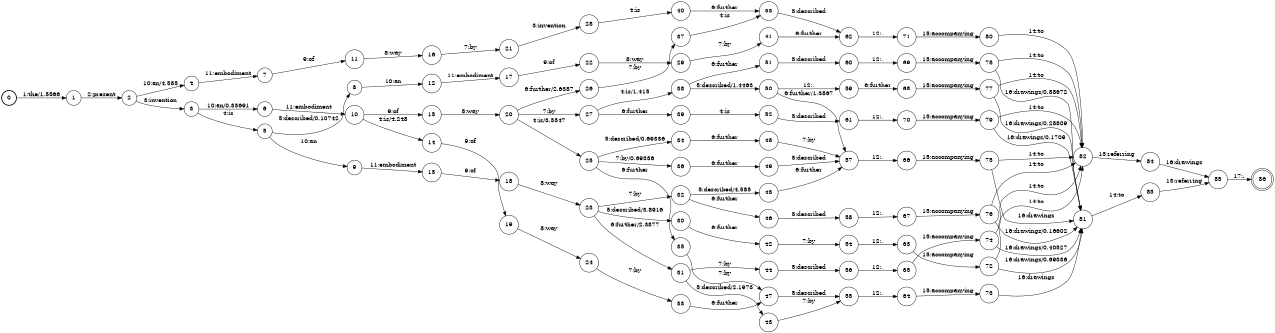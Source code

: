 digraph FST {
rankdir = LR;
size = "8.5,11";
label = "";
center = 1;
orientation = Portrait;
ranksep = "0.4";
nodesep = "0.25";
0 [label = "0", shape = circle, style = bold, fontsize = 14]
	0 -> 1 [label = "1:the/1.5566", fontsize = 14];
1 [label = "1", shape = circle, style = solid, fontsize = 14]
	1 -> 2 [label = "2:present", fontsize = 14];
2 [label = "2", shape = circle, style = solid, fontsize = 14]
	2 -> 3 [label = "3:invention", fontsize = 14];
	2 -> 4 [label = "10:an/4.585", fontsize = 14];
3 [label = "3", shape = circle, style = solid, fontsize = 14]
	3 -> 5 [label = "4:is", fontsize = 14];
	3 -> 6 [label = "10:an/0.33691", fontsize = 14];
4 [label = "4", shape = circle, style = solid, fontsize = 14]
	4 -> 7 [label = "11:embodiment", fontsize = 14];
5 [label = "5", shape = circle, style = solid, fontsize = 14]
	5 -> 8 [label = "5:described/0.10742", fontsize = 14];
	5 -> 9 [label = "10:an", fontsize = 14];
6 [label = "6", shape = circle, style = solid, fontsize = 14]
	6 -> 10 [label = "11:embodiment", fontsize = 14];
7 [label = "7", shape = circle, style = solid, fontsize = 14]
	7 -> 11 [label = "9:of", fontsize = 14];
8 [label = "8", shape = circle, style = solid, fontsize = 14]
	8 -> 12 [label = "10:an", fontsize = 14];
9 [label = "9", shape = circle, style = solid, fontsize = 14]
	9 -> 13 [label = "11:embodiment", fontsize = 14];
10 [label = "10", shape = circle, style = solid, fontsize = 14]
	10 -> 14 [label = "4:is/4.248", fontsize = 14];
	10 -> 15 [label = "9:of", fontsize = 14];
11 [label = "11", shape = circle, style = solid, fontsize = 14]
	11 -> 16 [label = "8:way", fontsize = 14];
12 [label = "12", shape = circle, style = solid, fontsize = 14]
	12 -> 17 [label = "11:embodiment", fontsize = 14];
13 [label = "13", shape = circle, style = solid, fontsize = 14]
	13 -> 18 [label = "9:of", fontsize = 14];
14 [label = "14", shape = circle, style = solid, fontsize = 14]
	14 -> 19 [label = "9:of", fontsize = 14];
15 [label = "15", shape = circle, style = solid, fontsize = 14]
	15 -> 20 [label = "8:way", fontsize = 14];
16 [label = "16", shape = circle, style = solid, fontsize = 14]
	16 -> 21 [label = "7:by", fontsize = 14];
17 [label = "17", shape = circle, style = solid, fontsize = 14]
	17 -> 22 [label = "9:of", fontsize = 14];
18 [label = "18", shape = circle, style = solid, fontsize = 14]
	18 -> 23 [label = "8:way", fontsize = 14];
19 [label = "19", shape = circle, style = solid, fontsize = 14]
	19 -> 24 [label = "8:way", fontsize = 14];
20 [label = "20", shape = circle, style = solid, fontsize = 14]
	20 -> 25 [label = "4:is/3.5547", fontsize = 14];
	20 -> 26 [label = "6:further/2.6387", fontsize = 14];
	20 -> 27 [label = "7:by", fontsize = 14];
21 [label = "21", shape = circle, style = solid, fontsize = 14]
	21 -> 28 [label = "3:invention", fontsize = 14];
22 [label = "22", shape = circle, style = solid, fontsize = 14]
	22 -> 29 [label = "8:way", fontsize = 14];
23 [label = "23", shape = circle, style = solid, fontsize = 14]
	23 -> 30 [label = "5:described/3.8916", fontsize = 14];
	23 -> 31 [label = "6:further/2.3877", fontsize = 14];
	23 -> 32 [label = "7:by", fontsize = 14];
24 [label = "24", shape = circle, style = solid, fontsize = 14]
	24 -> 33 [label = "7:by", fontsize = 14];
25 [label = "25", shape = circle, style = solid, fontsize = 14]
	25 -> 34 [label = "5:described/0.69336", fontsize = 14];
	25 -> 35 [label = "6:further", fontsize = 14];
	25 -> 36 [label = "7:by/0.69336", fontsize = 14];
26 [label = "26", shape = circle, style = solid, fontsize = 14]
	26 -> 37 [label = "7:by", fontsize = 14];
27 [label = "27", shape = circle, style = solid, fontsize = 14]
	27 -> 38 [label = "4:is/1.415", fontsize = 14];
	27 -> 39 [label = "6:further", fontsize = 14];
28 [label = "28", shape = circle, style = solid, fontsize = 14]
	28 -> 40 [label = "4:is", fontsize = 14];
29 [label = "29", shape = circle, style = solid, fontsize = 14]
	29 -> 41 [label = "7:by", fontsize = 14];
30 [label = "30", shape = circle, style = solid, fontsize = 14]
	30 -> 42 [label = "6:further", fontsize = 14];
31 [label = "31", shape = circle, style = solid, fontsize = 14]
	31 -> 43 [label = "5:described/2.1973", fontsize = 14];
	31 -> 44 [label = "7:by", fontsize = 14];
32 [label = "32", shape = circle, style = solid, fontsize = 14]
	32 -> 45 [label = "5:described/4.585", fontsize = 14];
	32 -> 46 [label = "6:further", fontsize = 14];
33 [label = "33", shape = circle, style = solid, fontsize = 14]
	33 -> 47 [label = "6:further", fontsize = 14];
34 [label = "34", shape = circle, style = solid, fontsize = 14]
	34 -> 48 [label = "6:further", fontsize = 14];
35 [label = "35", shape = circle, style = solid, fontsize = 14]
	35 -> 47 [label = "7:by", fontsize = 14];
36 [label = "36", shape = circle, style = solid, fontsize = 14]
	36 -> 49 [label = "6:further", fontsize = 14];
37 [label = "37", shape = circle, style = solid, fontsize = 14]
	37 -> 53 [label = "4:is", fontsize = 14];
38 [label = "38", shape = circle, style = solid, fontsize = 14]
	38 -> 50 [label = "5:described/1.4463", fontsize = 14];
	38 -> 51 [label = "6:further", fontsize = 14];
39 [label = "39", shape = circle, style = solid, fontsize = 14]
	39 -> 52 [label = "4:is", fontsize = 14];
40 [label = "40", shape = circle, style = solid, fontsize = 14]
	40 -> 53 [label = "6:further", fontsize = 14];
41 [label = "41", shape = circle, style = solid, fontsize = 14]
	41 -> 62 [label = "6:further", fontsize = 14];
42 [label = "42", shape = circle, style = solid, fontsize = 14]
	42 -> 54 [label = "7:by", fontsize = 14];
43 [label = "43", shape = circle, style = solid, fontsize = 14]
	43 -> 55 [label = "7:by", fontsize = 14];
44 [label = "44", shape = circle, style = solid, fontsize = 14]
	44 -> 56 [label = "5:described", fontsize = 14];
45 [label = "45", shape = circle, style = solid, fontsize = 14]
	45 -> 57 [label = "6:further", fontsize = 14];
46 [label = "46", shape = circle, style = solid, fontsize = 14]
	46 -> 58 [label = "5:described", fontsize = 14];
47 [label = "47", shape = circle, style = solid, fontsize = 14]
	47 -> 55 [label = "5:described", fontsize = 14];
48 [label = "48", shape = circle, style = solid, fontsize = 14]
	48 -> 57 [label = "7:by", fontsize = 14];
49 [label = "49", shape = circle, style = solid, fontsize = 14]
	49 -> 57 [label = "5:described", fontsize = 14];
50 [label = "50", shape = circle, style = solid, fontsize = 14]
	50 -> 57 [label = "6:further/1.3867", fontsize = 14];
	50 -> 59 [label = "12:,", fontsize = 14];
51 [label = "51", shape = circle, style = solid, fontsize = 14]
	51 -> 60 [label = "5:described", fontsize = 14];
52 [label = "52", shape = circle, style = solid, fontsize = 14]
	52 -> 61 [label = "5:described", fontsize = 14];
53 [label = "53", shape = circle, style = solid, fontsize = 14]
	53 -> 62 [label = "5:described", fontsize = 14];
54 [label = "54", shape = circle, style = solid, fontsize = 14]
	54 -> 63 [label = "12:,", fontsize = 14];
55 [label = "55", shape = circle, style = solid, fontsize = 14]
	55 -> 64 [label = "12:,", fontsize = 14];
56 [label = "56", shape = circle, style = solid, fontsize = 14]
	56 -> 65 [label = "12:,", fontsize = 14];
57 [label = "57", shape = circle, style = solid, fontsize = 14]
	57 -> 66 [label = "12:,", fontsize = 14];
58 [label = "58", shape = circle, style = solid, fontsize = 14]
	58 -> 67 [label = "12:,", fontsize = 14];
59 [label = "59", shape = circle, style = solid, fontsize = 14]
	59 -> 68 [label = "6:further", fontsize = 14];
60 [label = "60", shape = circle, style = solid, fontsize = 14]
	60 -> 69 [label = "12:,", fontsize = 14];
61 [label = "61", shape = circle, style = solid, fontsize = 14]
	61 -> 70 [label = "12:,", fontsize = 14];
62 [label = "62", shape = circle, style = solid, fontsize = 14]
	62 -> 71 [label = "12:,", fontsize = 14];
63 [label = "63", shape = circle, style = solid, fontsize = 14]
	63 -> 72 [label = "15:accompanying", fontsize = 14];
64 [label = "64", shape = circle, style = solid, fontsize = 14]
	64 -> 73 [label = "15:accompanying", fontsize = 14];
65 [label = "65", shape = circle, style = solid, fontsize = 14]
	65 -> 74 [label = "15:accompanying", fontsize = 14];
66 [label = "66", shape = circle, style = solid, fontsize = 14]
	66 -> 75 [label = "15:accompanying", fontsize = 14];
67 [label = "67", shape = circle, style = solid, fontsize = 14]
	67 -> 76 [label = "15:accompanying", fontsize = 14];
68 [label = "68", shape = circle, style = solid, fontsize = 14]
	68 -> 77 [label = "15:accompanying", fontsize = 14];
69 [label = "69", shape = circle, style = solid, fontsize = 14]
	69 -> 78 [label = "15:accompanying", fontsize = 14];
70 [label = "70", shape = circle, style = solid, fontsize = 14]
	70 -> 79 [label = "15:accompanying", fontsize = 14];
71 [label = "71", shape = circle, style = solid, fontsize = 14]
	71 -> 80 [label = "15:accompanying", fontsize = 14];
72 [label = "72", shape = circle, style = solid, fontsize = 14]
	72 -> 82 [label = "14:to", fontsize = 14];
	72 -> 81 [label = "16:drawings/0.69336", fontsize = 14];
73 [label = "73", shape = circle, style = solid, fontsize = 14]
	73 -> 81 [label = "16:drawings", fontsize = 14];
74 [label = "74", shape = circle, style = solid, fontsize = 14]
	74 -> 82 [label = "14:to", fontsize = 14];
	74 -> 81 [label = "16:drawings/0.40527", fontsize = 14];
75 [label = "75", shape = circle, style = solid, fontsize = 14]
	75 -> 82 [label = "14:to", fontsize = 14];
	75 -> 81 [label = "16:drawings", fontsize = 14];
76 [label = "76", shape = circle, style = solid, fontsize = 14]
	76 -> 82 [label = "14:to", fontsize = 14];
	76 -> 81 [label = "16:drawings/0.16602", fontsize = 14];
77 [label = "77", shape = circle, style = solid, fontsize = 14]
	77 -> 82 [label = "14:to", fontsize = 14];
	77 -> 81 [label = "16:drawings/0.28809", fontsize = 14];
78 [label = "78", shape = circle, style = solid, fontsize = 14]
	78 -> 82 [label = "14:to", fontsize = 14];
	78 -> 81 [label = "16:drawings/0.88672", fontsize = 14];
79 [label = "79", shape = circle, style = solid, fontsize = 14]
	79 -> 82 [label = "14:to", fontsize = 14];
	79 -> 81 [label = "16:drawings/0.1709", fontsize = 14];
80 [label = "80", shape = circle, style = solid, fontsize = 14]
	80 -> 82 [label = "14:to", fontsize = 14];
81 [label = "81", shape = circle, style = solid, fontsize = 14]
	81 -> 83 [label = "14:to", fontsize = 14];
82 [label = "82", shape = circle, style = solid, fontsize = 14]
	82 -> 84 [label = "13:referring", fontsize = 14];
83 [label = "83", shape = circle, style = solid, fontsize = 14]
	83 -> 85 [label = "13:referring", fontsize = 14];
84 [label = "84", shape = circle, style = solid, fontsize = 14]
	84 -> 85 [label = "16:drawings", fontsize = 14];
85 [label = "85", shape = circle, style = solid, fontsize = 14]
	85 -> 86 [label = "17:.", fontsize = 14];
86 [label = "86", shape = doublecircle, style = solid, fontsize = 14]
}
